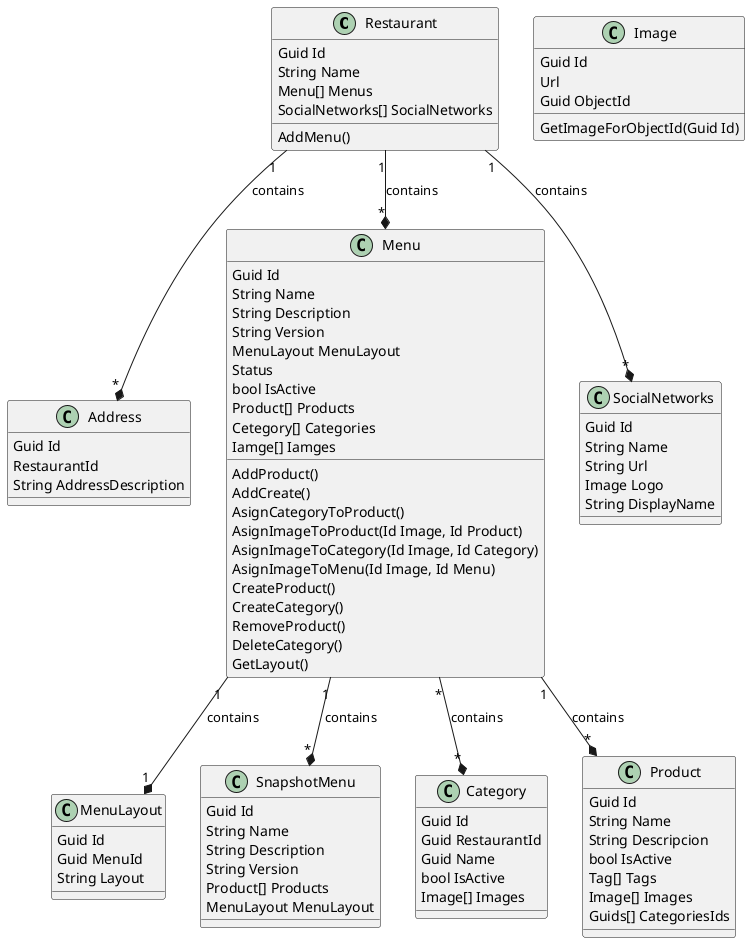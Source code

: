 @startuml
class Restaurant {
{field} Guid Id
{field} String Name
{field} Menu[] Menus
{field} SocialNetworks[] SocialNetworks
{method} AddMenu()
}

class Address {
{field} Guid Id
{field} RestaurantId
{field} String AddressDescription
}

class MenuLayout{
{field} Guid Id
{field} Guid MenuId
{field} String Layout
}

class SnapshotMenu{
{field} Guid Id
{field} String Name
{field} String Description
{field} String Version
{field} Product[] Products
{field} MenuLayout MenuLayout
}

class Menu {
{field} Guid Id
{field} String Name
{field} String Description
{field} String Version
{field} MenuLayout MenuLayout
{field} Status
{field} bool IsActive
{field} Product[] Products
{field} Cetegory[] Categories
{field} Iamge[] Iamges
{method} AddProduct()
{method} AddCreate()
{method} AsignCategoryToProduct()
{method} AsignImageToProduct(Id Image, Id Product)
{method} AsignImageToCategory(Id Image, Id Category)
{method} AsignImageToMenu(Id Image, Id Menu)
{method} CreateProduct()
{method} CreateCategory()
{method} RemoveProduct()
{method} DeleteCategory()
{method} GetLayout()
}

class SocialNetworks {
{field} Guid Id
{field} String Name
{field} String Url
{field} Image Logo
{field} String DisplayName
}


class Image{
{field} Guid Id
{field} Url
{field} Guid ObjectId
{method} GetImageForObjectId(Guid Id)
}

class Category {
{field} Guid Id
{field} Guid RestaurantId
{field} Guid Name
{field} bool IsActive
{field} Image[] Images
}

class Product {
{field} Guid Id
{field} String Name
{field} String Descripcion
{field} bool IsActive
{field} Tag[] Tags
{field} Image[] Images
{field} Guids[] CategoriesIds
}


Restaurant "1" --* "*"Menu : contains
Restaurant "1" --* "*"Address : contains
Restaurant "1" --* "*"SocialNetworks : contains
Menu "1" --* "1"MenuLayout : contains
Menu "1" --* "*"SnapshotMenu : contains
Menu "1" --* "*"Product : contains
Menu"*" --* "*"Category : contains



@enduml